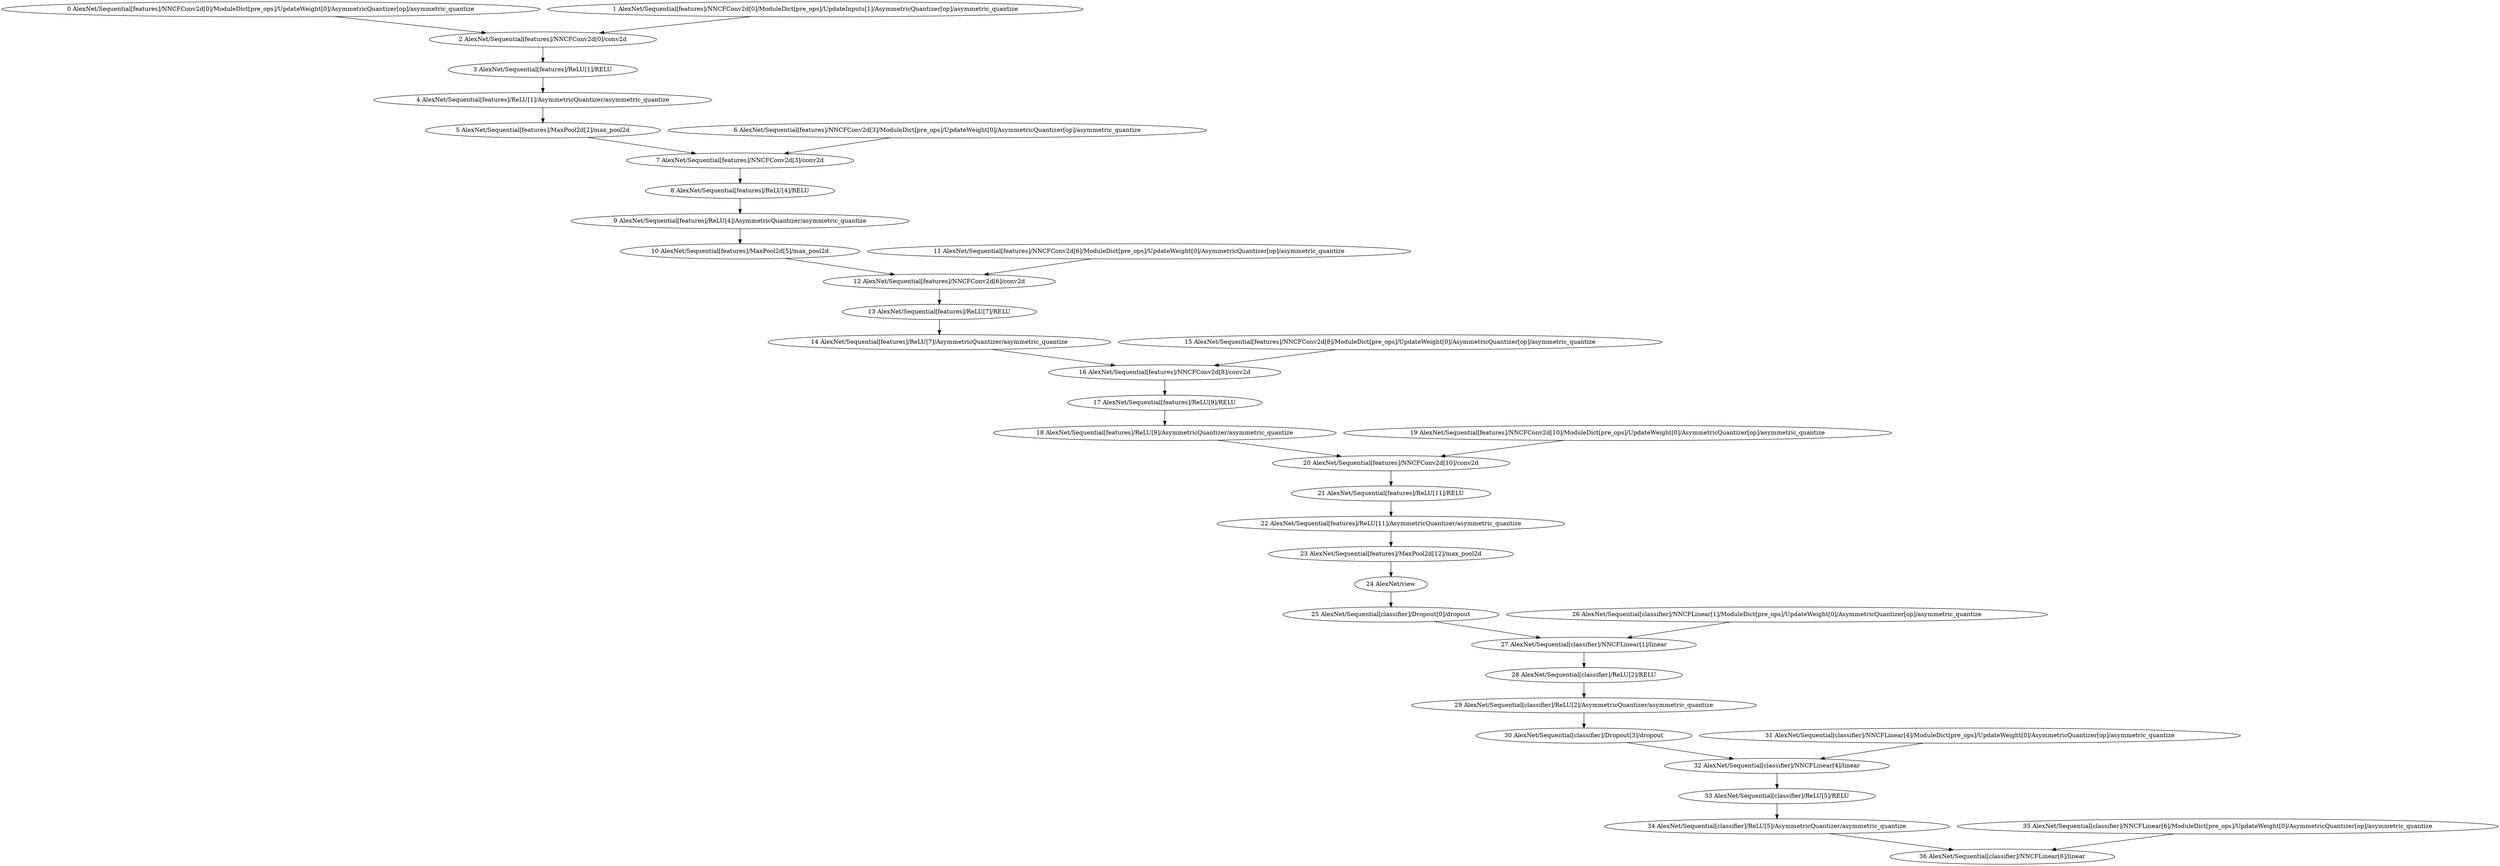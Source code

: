 strict digraph  {
"0 AlexNet/Sequential[features]/NNCFConv2d[0]/ModuleDict[pre_ops]/UpdateWeight[0]/AsymmetricQuantizer[op]/asymmetric_quantize" [id=0, scope="AlexNet/Sequential[features]/NNCFConv2d[0]/ModuleDict[pre_ops]/UpdateWeight[0]/AsymmetricQuantizer[op]", type=asymmetric_quantize];
"1 AlexNet/Sequential[features]/NNCFConv2d[0]/ModuleDict[pre_ops]/UpdateInputs[1]/AsymmetricQuantizer[op]/asymmetric_quantize" [id=1, scope="AlexNet/Sequential[features]/NNCFConv2d[0]/ModuleDict[pre_ops]/UpdateInputs[1]/AsymmetricQuantizer[op]", type=asymmetric_quantize];
"2 AlexNet/Sequential[features]/NNCFConv2d[0]/conv2d" [id=2, scope="AlexNet/Sequential[features]/NNCFConv2d[0]", type=conv2d];
"3 AlexNet/Sequential[features]/ReLU[1]/RELU" [id=3, scope="AlexNet/Sequential[features]/ReLU[1]", type=RELU];
"4 AlexNet/Sequential[features]/ReLU[1]/AsymmetricQuantizer/asymmetric_quantize" [id=4, scope="AlexNet/Sequential[features]/ReLU[1]/AsymmetricQuantizer", type=asymmetric_quantize];
"5 AlexNet/Sequential[features]/MaxPool2d[2]/max_pool2d" [id=5, scope="AlexNet/Sequential[features]/MaxPool2d[2]", type=max_pool2d];
"6 AlexNet/Sequential[features]/NNCFConv2d[3]/ModuleDict[pre_ops]/UpdateWeight[0]/AsymmetricQuantizer[op]/asymmetric_quantize" [id=6, scope="AlexNet/Sequential[features]/NNCFConv2d[3]/ModuleDict[pre_ops]/UpdateWeight[0]/AsymmetricQuantizer[op]", type=asymmetric_quantize];
"7 AlexNet/Sequential[features]/NNCFConv2d[3]/conv2d" [id=7, scope="AlexNet/Sequential[features]/NNCFConv2d[3]", type=conv2d];
"8 AlexNet/Sequential[features]/ReLU[4]/RELU" [id=8, scope="AlexNet/Sequential[features]/ReLU[4]", type=RELU];
"9 AlexNet/Sequential[features]/ReLU[4]/AsymmetricQuantizer/asymmetric_quantize" [id=9, scope="AlexNet/Sequential[features]/ReLU[4]/AsymmetricQuantizer", type=asymmetric_quantize];
"10 AlexNet/Sequential[features]/MaxPool2d[5]/max_pool2d" [id=10, scope="AlexNet/Sequential[features]/MaxPool2d[5]", type=max_pool2d];
"11 AlexNet/Sequential[features]/NNCFConv2d[6]/ModuleDict[pre_ops]/UpdateWeight[0]/AsymmetricQuantizer[op]/asymmetric_quantize" [id=11, scope="AlexNet/Sequential[features]/NNCFConv2d[6]/ModuleDict[pre_ops]/UpdateWeight[0]/AsymmetricQuantizer[op]", type=asymmetric_quantize];
"12 AlexNet/Sequential[features]/NNCFConv2d[6]/conv2d" [id=12, scope="AlexNet/Sequential[features]/NNCFConv2d[6]", type=conv2d];
"13 AlexNet/Sequential[features]/ReLU[7]/RELU" [id=13, scope="AlexNet/Sequential[features]/ReLU[7]", type=RELU];
"14 AlexNet/Sequential[features]/ReLU[7]/AsymmetricQuantizer/asymmetric_quantize" [id=14, scope="AlexNet/Sequential[features]/ReLU[7]/AsymmetricQuantizer", type=asymmetric_quantize];
"15 AlexNet/Sequential[features]/NNCFConv2d[8]/ModuleDict[pre_ops]/UpdateWeight[0]/AsymmetricQuantizer[op]/asymmetric_quantize" [id=15, scope="AlexNet/Sequential[features]/NNCFConv2d[8]/ModuleDict[pre_ops]/UpdateWeight[0]/AsymmetricQuantizer[op]", type=asymmetric_quantize];
"16 AlexNet/Sequential[features]/NNCFConv2d[8]/conv2d" [id=16, scope="AlexNet/Sequential[features]/NNCFConv2d[8]", type=conv2d];
"17 AlexNet/Sequential[features]/ReLU[9]/RELU" [id=17, scope="AlexNet/Sequential[features]/ReLU[9]", type=RELU];
"18 AlexNet/Sequential[features]/ReLU[9]/AsymmetricQuantizer/asymmetric_quantize" [id=18, scope="AlexNet/Sequential[features]/ReLU[9]/AsymmetricQuantizer", type=asymmetric_quantize];
"19 AlexNet/Sequential[features]/NNCFConv2d[10]/ModuleDict[pre_ops]/UpdateWeight[0]/AsymmetricQuantizer[op]/asymmetric_quantize" [id=19, scope="AlexNet/Sequential[features]/NNCFConv2d[10]/ModuleDict[pre_ops]/UpdateWeight[0]/AsymmetricQuantizer[op]", type=asymmetric_quantize];
"20 AlexNet/Sequential[features]/NNCFConv2d[10]/conv2d" [id=20, scope="AlexNet/Sequential[features]/NNCFConv2d[10]", type=conv2d];
"21 AlexNet/Sequential[features]/ReLU[11]/RELU" [id=21, scope="AlexNet/Sequential[features]/ReLU[11]", type=RELU];
"22 AlexNet/Sequential[features]/ReLU[11]/AsymmetricQuantizer/asymmetric_quantize" [id=22, scope="AlexNet/Sequential[features]/ReLU[11]/AsymmetricQuantizer", type=asymmetric_quantize];
"23 AlexNet/Sequential[features]/MaxPool2d[12]/max_pool2d" [id=23, scope="AlexNet/Sequential[features]/MaxPool2d[12]", type=max_pool2d];
"24 AlexNet/view" [id=24, scope=AlexNet, type=view];
"25 AlexNet/Sequential[classifier]/Dropout[0]/dropout" [id=25, scope="AlexNet/Sequential[classifier]/Dropout[0]", type=dropout];
"26 AlexNet/Sequential[classifier]/NNCFLinear[1]/ModuleDict[pre_ops]/UpdateWeight[0]/AsymmetricQuantizer[op]/asymmetric_quantize" [id=26, scope="AlexNet/Sequential[classifier]/NNCFLinear[1]/ModuleDict[pre_ops]/UpdateWeight[0]/AsymmetricQuantizer[op]", type=asymmetric_quantize];
"27 AlexNet/Sequential[classifier]/NNCFLinear[1]/linear" [id=27, scope="AlexNet/Sequential[classifier]/NNCFLinear[1]", type=linear];
"28 AlexNet/Sequential[classifier]/ReLU[2]/RELU" [id=28, scope="AlexNet/Sequential[classifier]/ReLU[2]", type=RELU];
"29 AlexNet/Sequential[classifier]/ReLU[2]/AsymmetricQuantizer/asymmetric_quantize" [id=29, scope="AlexNet/Sequential[classifier]/ReLU[2]/AsymmetricQuantizer", type=asymmetric_quantize];
"30 AlexNet/Sequential[classifier]/Dropout[3]/dropout" [id=30, scope="AlexNet/Sequential[classifier]/Dropout[3]", type=dropout];
"31 AlexNet/Sequential[classifier]/NNCFLinear[4]/ModuleDict[pre_ops]/UpdateWeight[0]/AsymmetricQuantizer[op]/asymmetric_quantize" [id=31, scope="AlexNet/Sequential[classifier]/NNCFLinear[4]/ModuleDict[pre_ops]/UpdateWeight[0]/AsymmetricQuantizer[op]", type=asymmetric_quantize];
"32 AlexNet/Sequential[classifier]/NNCFLinear[4]/linear" [id=32, scope="AlexNet/Sequential[classifier]/NNCFLinear[4]", type=linear];
"33 AlexNet/Sequential[classifier]/ReLU[5]/RELU" [id=33, scope="AlexNet/Sequential[classifier]/ReLU[5]", type=RELU];
"34 AlexNet/Sequential[classifier]/ReLU[5]/AsymmetricQuantizer/asymmetric_quantize" [id=34, scope="AlexNet/Sequential[classifier]/ReLU[5]/AsymmetricQuantizer", type=asymmetric_quantize];
"35 AlexNet/Sequential[classifier]/NNCFLinear[6]/ModuleDict[pre_ops]/UpdateWeight[0]/AsymmetricQuantizer[op]/asymmetric_quantize" [id=35, scope="AlexNet/Sequential[classifier]/NNCFLinear[6]/ModuleDict[pre_ops]/UpdateWeight[0]/AsymmetricQuantizer[op]", type=asymmetric_quantize];
"36 AlexNet/Sequential[classifier]/NNCFLinear[6]/linear" [id=36, scope="AlexNet/Sequential[classifier]/NNCFLinear[6]", type=linear];
"0 AlexNet/Sequential[features]/NNCFConv2d[0]/ModuleDict[pre_ops]/UpdateWeight[0]/AsymmetricQuantizer[op]/asymmetric_quantize" -> "2 AlexNet/Sequential[features]/NNCFConv2d[0]/conv2d";
"1 AlexNet/Sequential[features]/NNCFConv2d[0]/ModuleDict[pre_ops]/UpdateInputs[1]/AsymmetricQuantizer[op]/asymmetric_quantize" -> "2 AlexNet/Sequential[features]/NNCFConv2d[0]/conv2d";
"2 AlexNet/Sequential[features]/NNCFConv2d[0]/conv2d" -> "3 AlexNet/Sequential[features]/ReLU[1]/RELU";
"3 AlexNet/Sequential[features]/ReLU[1]/RELU" -> "4 AlexNet/Sequential[features]/ReLU[1]/AsymmetricQuantizer/asymmetric_quantize";
"4 AlexNet/Sequential[features]/ReLU[1]/AsymmetricQuantizer/asymmetric_quantize" -> "5 AlexNet/Sequential[features]/MaxPool2d[2]/max_pool2d";
"5 AlexNet/Sequential[features]/MaxPool2d[2]/max_pool2d" -> "7 AlexNet/Sequential[features]/NNCFConv2d[3]/conv2d";
"6 AlexNet/Sequential[features]/NNCFConv2d[3]/ModuleDict[pre_ops]/UpdateWeight[0]/AsymmetricQuantizer[op]/asymmetric_quantize" -> "7 AlexNet/Sequential[features]/NNCFConv2d[3]/conv2d";
"7 AlexNet/Sequential[features]/NNCFConv2d[3]/conv2d" -> "8 AlexNet/Sequential[features]/ReLU[4]/RELU";
"8 AlexNet/Sequential[features]/ReLU[4]/RELU" -> "9 AlexNet/Sequential[features]/ReLU[4]/AsymmetricQuantizer/asymmetric_quantize";
"9 AlexNet/Sequential[features]/ReLU[4]/AsymmetricQuantizer/asymmetric_quantize" -> "10 AlexNet/Sequential[features]/MaxPool2d[5]/max_pool2d";
"10 AlexNet/Sequential[features]/MaxPool2d[5]/max_pool2d" -> "12 AlexNet/Sequential[features]/NNCFConv2d[6]/conv2d";
"11 AlexNet/Sequential[features]/NNCFConv2d[6]/ModuleDict[pre_ops]/UpdateWeight[0]/AsymmetricQuantizer[op]/asymmetric_quantize" -> "12 AlexNet/Sequential[features]/NNCFConv2d[6]/conv2d";
"12 AlexNet/Sequential[features]/NNCFConv2d[6]/conv2d" -> "13 AlexNet/Sequential[features]/ReLU[7]/RELU";
"13 AlexNet/Sequential[features]/ReLU[7]/RELU" -> "14 AlexNet/Sequential[features]/ReLU[7]/AsymmetricQuantizer/asymmetric_quantize";
"14 AlexNet/Sequential[features]/ReLU[7]/AsymmetricQuantizer/asymmetric_quantize" -> "16 AlexNet/Sequential[features]/NNCFConv2d[8]/conv2d";
"15 AlexNet/Sequential[features]/NNCFConv2d[8]/ModuleDict[pre_ops]/UpdateWeight[0]/AsymmetricQuantizer[op]/asymmetric_quantize" -> "16 AlexNet/Sequential[features]/NNCFConv2d[8]/conv2d";
"16 AlexNet/Sequential[features]/NNCFConv2d[8]/conv2d" -> "17 AlexNet/Sequential[features]/ReLU[9]/RELU";
"17 AlexNet/Sequential[features]/ReLU[9]/RELU" -> "18 AlexNet/Sequential[features]/ReLU[9]/AsymmetricQuantizer/asymmetric_quantize";
"18 AlexNet/Sequential[features]/ReLU[9]/AsymmetricQuantizer/asymmetric_quantize" -> "20 AlexNet/Sequential[features]/NNCFConv2d[10]/conv2d";
"19 AlexNet/Sequential[features]/NNCFConv2d[10]/ModuleDict[pre_ops]/UpdateWeight[0]/AsymmetricQuantizer[op]/asymmetric_quantize" -> "20 AlexNet/Sequential[features]/NNCFConv2d[10]/conv2d";
"20 AlexNet/Sequential[features]/NNCFConv2d[10]/conv2d" -> "21 AlexNet/Sequential[features]/ReLU[11]/RELU";
"21 AlexNet/Sequential[features]/ReLU[11]/RELU" -> "22 AlexNet/Sequential[features]/ReLU[11]/AsymmetricQuantizer/asymmetric_quantize";
"22 AlexNet/Sequential[features]/ReLU[11]/AsymmetricQuantizer/asymmetric_quantize" -> "23 AlexNet/Sequential[features]/MaxPool2d[12]/max_pool2d";
"23 AlexNet/Sequential[features]/MaxPool2d[12]/max_pool2d" -> "24 AlexNet/view";
"24 AlexNet/view" -> "25 AlexNet/Sequential[classifier]/Dropout[0]/dropout";
"25 AlexNet/Sequential[classifier]/Dropout[0]/dropout" -> "27 AlexNet/Sequential[classifier]/NNCFLinear[1]/linear";
"26 AlexNet/Sequential[classifier]/NNCFLinear[1]/ModuleDict[pre_ops]/UpdateWeight[0]/AsymmetricQuantizer[op]/asymmetric_quantize" -> "27 AlexNet/Sequential[classifier]/NNCFLinear[1]/linear";
"27 AlexNet/Sequential[classifier]/NNCFLinear[1]/linear" -> "28 AlexNet/Sequential[classifier]/ReLU[2]/RELU";
"28 AlexNet/Sequential[classifier]/ReLU[2]/RELU" -> "29 AlexNet/Sequential[classifier]/ReLU[2]/AsymmetricQuantizer/asymmetric_quantize";
"29 AlexNet/Sequential[classifier]/ReLU[2]/AsymmetricQuantizer/asymmetric_quantize" -> "30 AlexNet/Sequential[classifier]/Dropout[3]/dropout";
"30 AlexNet/Sequential[classifier]/Dropout[3]/dropout" -> "32 AlexNet/Sequential[classifier]/NNCFLinear[4]/linear";
"31 AlexNet/Sequential[classifier]/NNCFLinear[4]/ModuleDict[pre_ops]/UpdateWeight[0]/AsymmetricQuantizer[op]/asymmetric_quantize" -> "32 AlexNet/Sequential[classifier]/NNCFLinear[4]/linear";
"32 AlexNet/Sequential[classifier]/NNCFLinear[4]/linear" -> "33 AlexNet/Sequential[classifier]/ReLU[5]/RELU";
"33 AlexNet/Sequential[classifier]/ReLU[5]/RELU" -> "34 AlexNet/Sequential[classifier]/ReLU[5]/AsymmetricQuantizer/asymmetric_quantize";
"34 AlexNet/Sequential[classifier]/ReLU[5]/AsymmetricQuantizer/asymmetric_quantize" -> "36 AlexNet/Sequential[classifier]/NNCFLinear[6]/linear";
"35 AlexNet/Sequential[classifier]/NNCFLinear[6]/ModuleDict[pre_ops]/UpdateWeight[0]/AsymmetricQuantizer[op]/asymmetric_quantize" -> "36 AlexNet/Sequential[classifier]/NNCFLinear[6]/linear";
}
